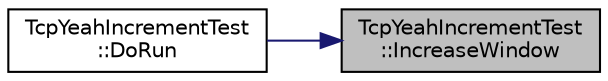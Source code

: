 digraph "TcpYeahIncrementTest::IncreaseWindow"
{
 // LATEX_PDF_SIZE
  edge [fontname="Helvetica",fontsize="10",labelfontname="Helvetica",labelfontsize="10"];
  node [fontname="Helvetica",fontsize="10",shape=record];
  rankdir="RL";
  Node1 [label="TcpYeahIncrementTest\l::IncreaseWindow",height=0.2,width=0.4,color="black", fillcolor="grey75", style="filled", fontcolor="black",tooltip="Increases the TCP window."];
  Node1 -> Node2 [dir="back",color="midnightblue",fontsize="10",style="solid",fontname="Helvetica"];
  Node2 [label="TcpYeahIncrementTest\l::DoRun",height=0.2,width=0.4,color="black", fillcolor="white", style="filled",URL="$class_tcp_yeah_increment_test.html#a8100d996b7210a1476e34eed2781800a",tooltip="Implementation to actually run this TestCase."];
}
